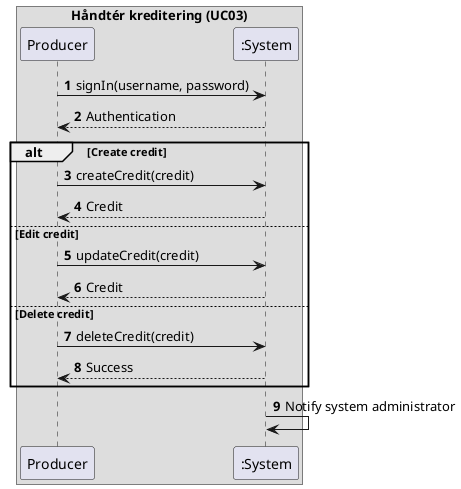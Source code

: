 @startuml
'https://plantuml.com/sequence-diagram

autonumber

box "Håndtér kreditering (UC03)"
    participant "Producer" as producer
    participant ":System" as system
end box

producer -> system : signIn(username, password)
producer <-- system : Authentication

alt Create credit
    producer -> system : createCredit(credit)
    producer <-- system : Credit
else Edit credit
    producer -> system : updateCredit(credit)
    producer <-- system : Credit
else Delete credit
    producer -> system : deleteCredit(credit)
    producer <-- system : Success
end

system -> system : Notify system administrator

@enduml